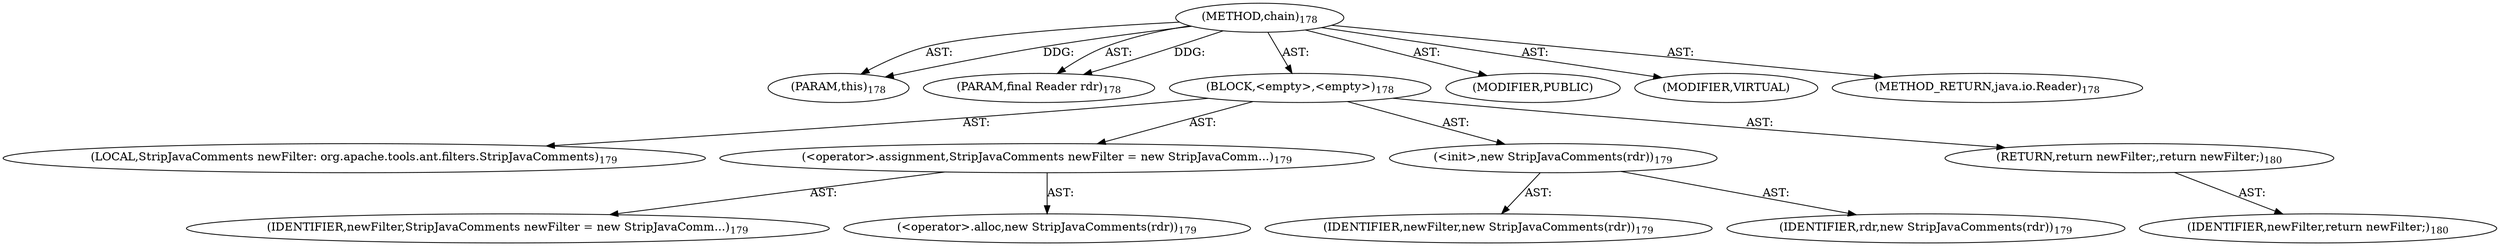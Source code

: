 digraph "chain" {  
"111669149699" [label = <(METHOD,chain)<SUB>178</SUB>> ]
"115964116996" [label = <(PARAM,this)<SUB>178</SUB>> ]
"115964116997" [label = <(PARAM,final Reader rdr)<SUB>178</SUB>> ]
"25769803796" [label = <(BLOCK,&lt;empty&gt;,&lt;empty&gt;)<SUB>178</SUB>> ]
"94489280513" [label = <(LOCAL,StripJavaComments newFilter: org.apache.tools.ant.filters.StripJavaComments)<SUB>179</SUB>> ]
"30064771151" [label = <(&lt;operator&gt;.assignment,StripJavaComments newFilter = new StripJavaComm...)<SUB>179</SUB>> ]
"68719476789" [label = <(IDENTIFIER,newFilter,StripJavaComments newFilter = new StripJavaComm...)<SUB>179</SUB>> ]
"30064771152" [label = <(&lt;operator&gt;.alloc,new StripJavaComments(rdr))<SUB>179</SUB>> ]
"30064771153" [label = <(&lt;init&gt;,new StripJavaComments(rdr))<SUB>179</SUB>> ]
"68719476790" [label = <(IDENTIFIER,newFilter,new StripJavaComments(rdr))<SUB>179</SUB>> ]
"68719476791" [label = <(IDENTIFIER,rdr,new StripJavaComments(rdr))<SUB>179</SUB>> ]
"146028888065" [label = <(RETURN,return newFilter;,return newFilter;)<SUB>180</SUB>> ]
"68719476792" [label = <(IDENTIFIER,newFilter,return newFilter;)<SUB>180</SUB>> ]
"133143986185" [label = <(MODIFIER,PUBLIC)> ]
"133143986186" [label = <(MODIFIER,VIRTUAL)> ]
"128849018883" [label = <(METHOD_RETURN,java.io.Reader)<SUB>178</SUB>> ]
  "111669149699" -> "115964116996"  [ label = "AST: "] 
  "111669149699" -> "115964116997"  [ label = "AST: "] 
  "111669149699" -> "25769803796"  [ label = "AST: "] 
  "111669149699" -> "133143986185"  [ label = "AST: "] 
  "111669149699" -> "133143986186"  [ label = "AST: "] 
  "111669149699" -> "128849018883"  [ label = "AST: "] 
  "25769803796" -> "94489280513"  [ label = "AST: "] 
  "25769803796" -> "30064771151"  [ label = "AST: "] 
  "25769803796" -> "30064771153"  [ label = "AST: "] 
  "25769803796" -> "146028888065"  [ label = "AST: "] 
  "30064771151" -> "68719476789"  [ label = "AST: "] 
  "30064771151" -> "30064771152"  [ label = "AST: "] 
  "30064771153" -> "68719476790"  [ label = "AST: "] 
  "30064771153" -> "68719476791"  [ label = "AST: "] 
  "146028888065" -> "68719476792"  [ label = "AST: "] 
  "111669149699" -> "115964116996"  [ label = "DDG: "] 
  "111669149699" -> "115964116997"  [ label = "DDG: "] 
}
